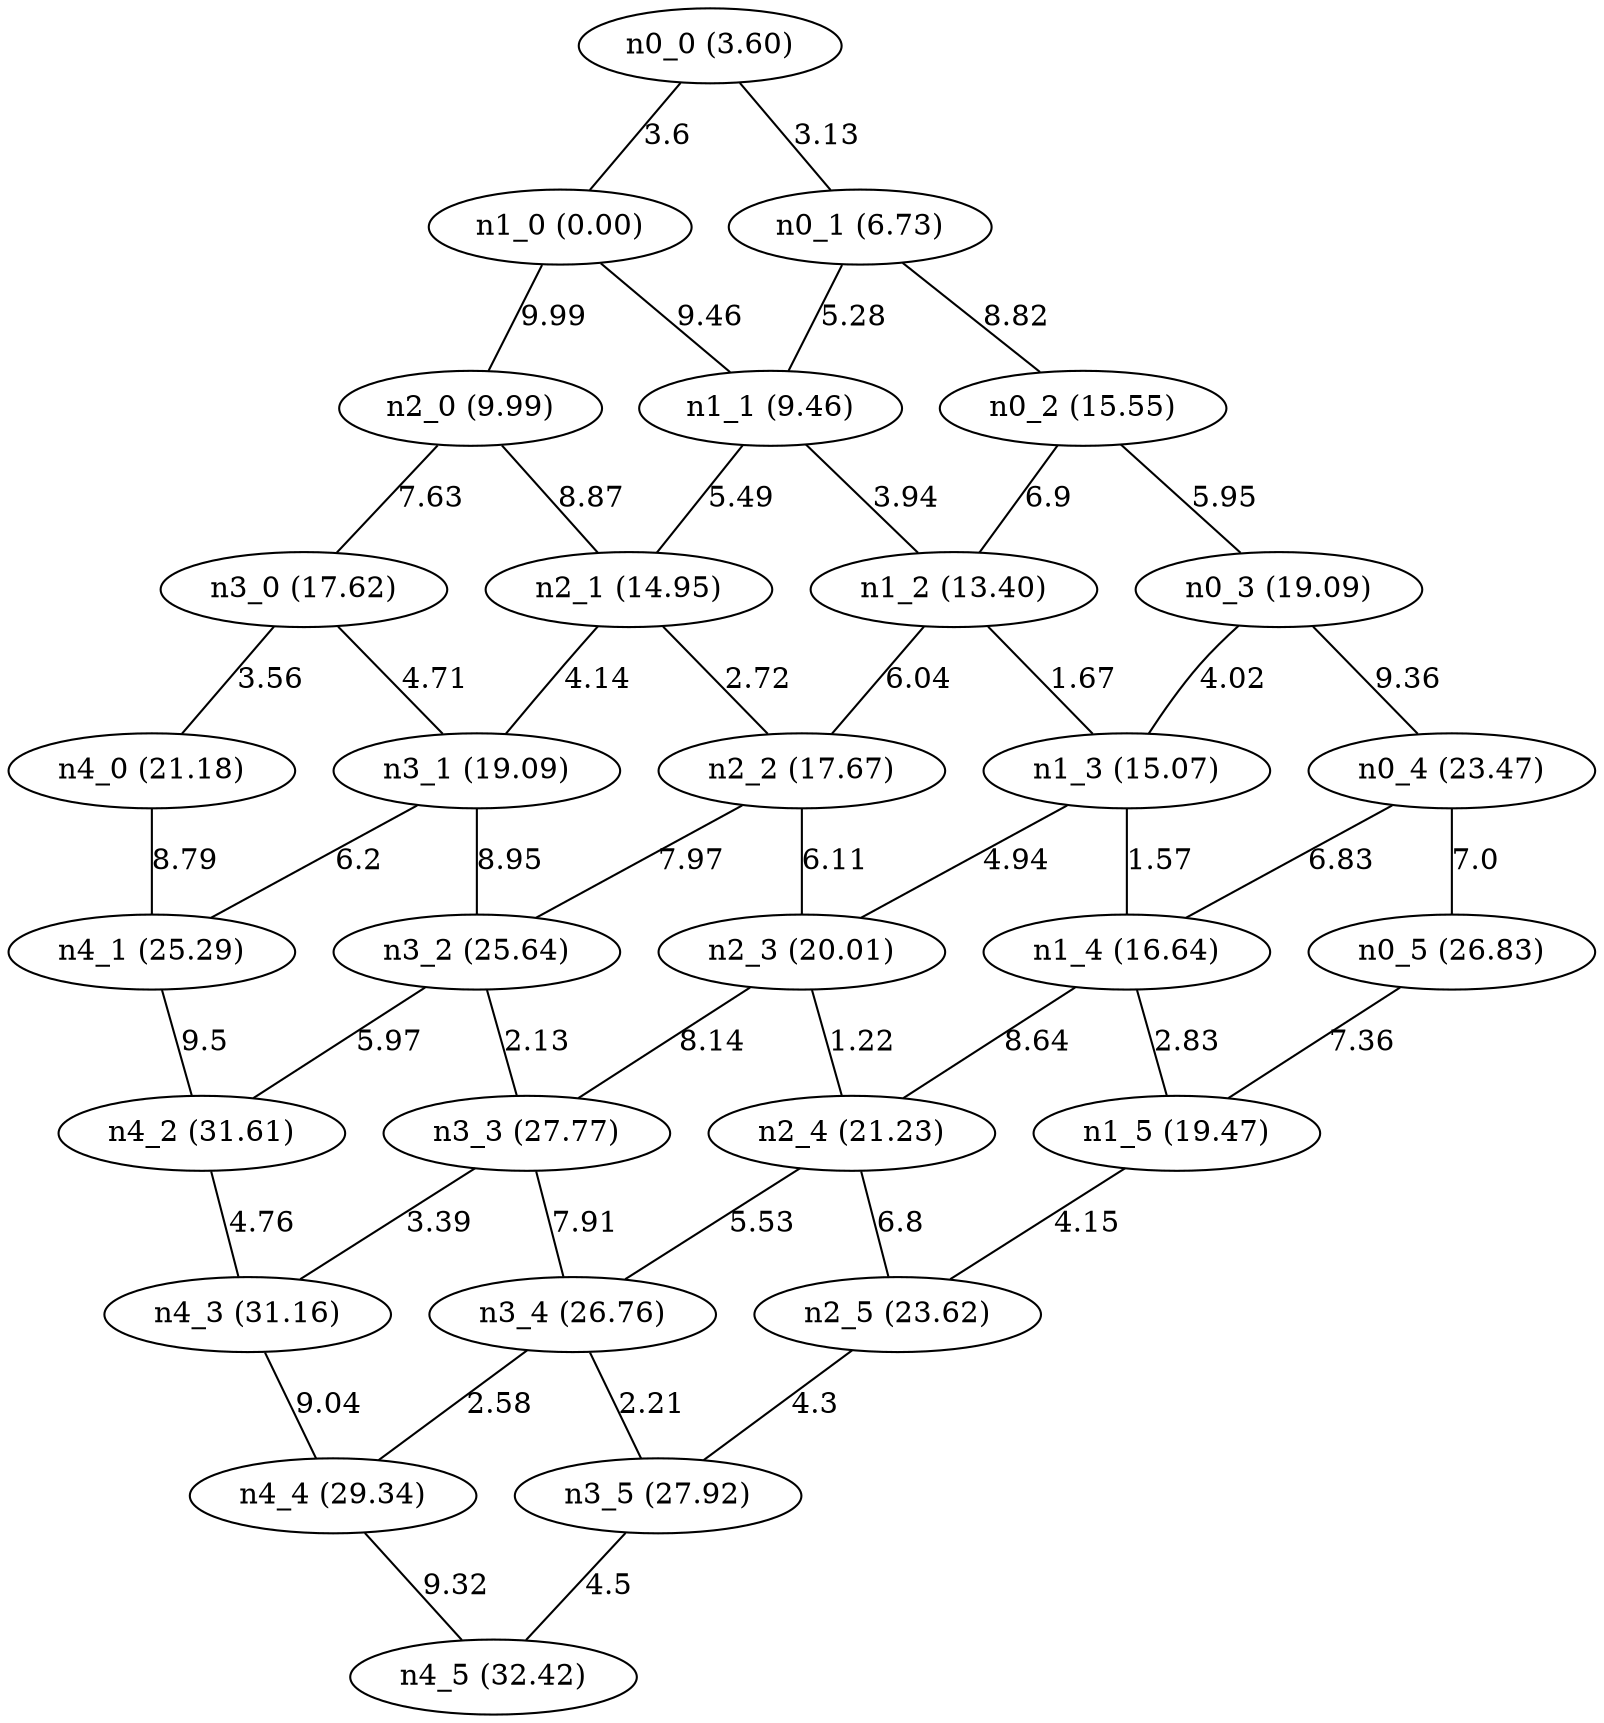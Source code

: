graph G {
"n1_0 (0.00)";
"n0_0 (3.60)";
"n4_3 (31.16)";
"n3_1 (19.09)";
"n1_4 (16.64)";
"n0_2 (15.55)";
"n2_0 (9.99)";
"n4_2 (31.61)";
"n3_3 (27.77)";
"n3_4 (26.76)";
"n0_1 (6.73)";
"n1_3 (15.07)";
"n2_3 (20.01)";
"n2_2 (17.67)";
"n2_4 (21.23)";
"n1_2 (13.40)";
"n0_5 (26.83)";
"n3_2 (25.64)";
"n1_5 (19.47)";
"n0_3 (19.09)";
"n2_1 (14.95)";
"n4_4 (29.34)";
"n4_0 (21.18)";
"n4_5 (32.42)";
"n3_5 (27.92)";
"n3_0 (17.62)";
"n2_5 (23.62)";
"n0_4 (23.47)";
"n4_1 (25.29)";
"n1_1 (9.46)";
"n3_1 (19.09)" -- "n4_1 (25.29)" [label="6.2"];
"n4_4 (29.34)" -- "n4_5 (32.42)" [label="9.32"];
"n3_3 (27.77)" -- "n3_4 (26.76)" [label="7.91"];
"n2_4 (21.23)" -- "n3_4 (26.76)" [label="5.53"];
"n4_2 (31.61)" -- "n4_3 (31.16)" [label="4.76"];
"n0_1 (6.73)" -- "n0_2 (15.55)" [label="8.82"];
"n1_1 (9.46)" -- "n1_2 (13.40)" [label="3.94"];
"n2_3 (20.01)" -- "n3_3 (27.77)" [label="8.14"];
"n1_0 (0.00)" -- "n1_1 (9.46)" [label="9.46"];
"n2_2 (17.67)" -- "n2_3 (20.01)" [label="6.11"];
"n3_0 (17.62)" -- "n4_0 (21.18)" [label="3.56"];
"n2_3 (20.01)" -- "n2_4 (21.23)" [label="1.22"];
"n3_0 (17.62)" -- "n3_1 (19.09)" [label="4.71"];
"n3_2 (25.64)" -- "n4_2 (31.61)" [label="5.97"];
"n0_5 (26.83)" -- "n1_5 (19.47)" [label="7.36"];
"n0_2 (15.55)" -- "n1_2 (13.40)" [label="6.9"];
"n4_1 (25.29)" -- "n4_2 (31.61)" [label="9.5"];
"n0_0 (3.60)" -- "n0_1 (6.73)" [label="3.13"];
"n2_5 (23.62)" -- "n3_5 (27.92)" [label="4.3"];
"n0_4 (23.47)" -- "n0_5 (26.83)" [label="7.0"];
"n1_2 (13.40)" -- "n1_3 (15.07)" [label="1.67"];
"n2_0 (9.99)" -- "n2_1 (14.95)" [label="8.87"];
"n1_1 (9.46)" -- "n2_1 (14.95)" [label="5.49"];
"n0_3 (19.09)" -- "n1_3 (15.07)" [label="4.02"];
"n3_1 (19.09)" -- "n3_2 (25.64)" [label="8.95"];
"n1_5 (19.47)" -- "n2_5 (23.62)" [label="4.15"];
"n0_0 (3.60)" -- "n1_0 (0.00)" [label="3.6"];
"n1_2 (13.40)" -- "n2_2 (17.67)" [label="6.04"];
"n3_3 (27.77)" -- "n4_3 (31.16)" [label="3.39"];
"n0_2 (15.55)" -- "n0_3 (19.09)" [label="5.95"];
"n1_4 (16.64)" -- "n2_4 (21.23)" [label="8.64"];
"n3_2 (25.64)" -- "n3_3 (27.77)" [label="2.13"];
"n2_0 (9.99)" -- "n3_0 (17.62)" [label="7.63"];
"n1_4 (16.64)" -- "n1_5 (19.47)" [label="2.83"];
"n2_1 (14.95)" -- "n2_2 (17.67)" [label="2.72"];
"n0_3 (19.09)" -- "n0_4 (23.47)" [label="9.36"];
"n1_0 (0.00)" -- "n2_0 (9.99)" [label="9.99"];
"n2_2 (17.67)" -- "n3_2 (25.64)" [label="7.97"];
"n1_3 (15.07)" -- "n2_3 (20.01)" [label="4.94"];
"n3_4 (26.76)" -- "n3_5 (27.92)" [label="2.21"];
"n4_0 (21.18)" -- "n4_1 (25.29)" [label="8.79"];
"n4_3 (31.16)" -- "n4_4 (29.34)" [label="9.04"];
"n3_5 (27.92)" -- "n4_5 (32.42)" [label="4.5"];
"n2_1 (14.95)" -- "n3_1 (19.09)" [label="4.14"];
"n3_4 (26.76)" -- "n4_4 (29.34)" [label="2.58"];
"n0_4 (23.47)" -- "n1_4 (16.64)" [label="6.83"];
"n0_1 (6.73)" -- "n1_1 (9.46)" [label="5.28"];
"n1_3 (15.07)" -- "n1_4 (16.64)" [label="1.57"];
"n2_4 (21.23)" -- "n2_5 (23.62)" [label="6.8"];
}
